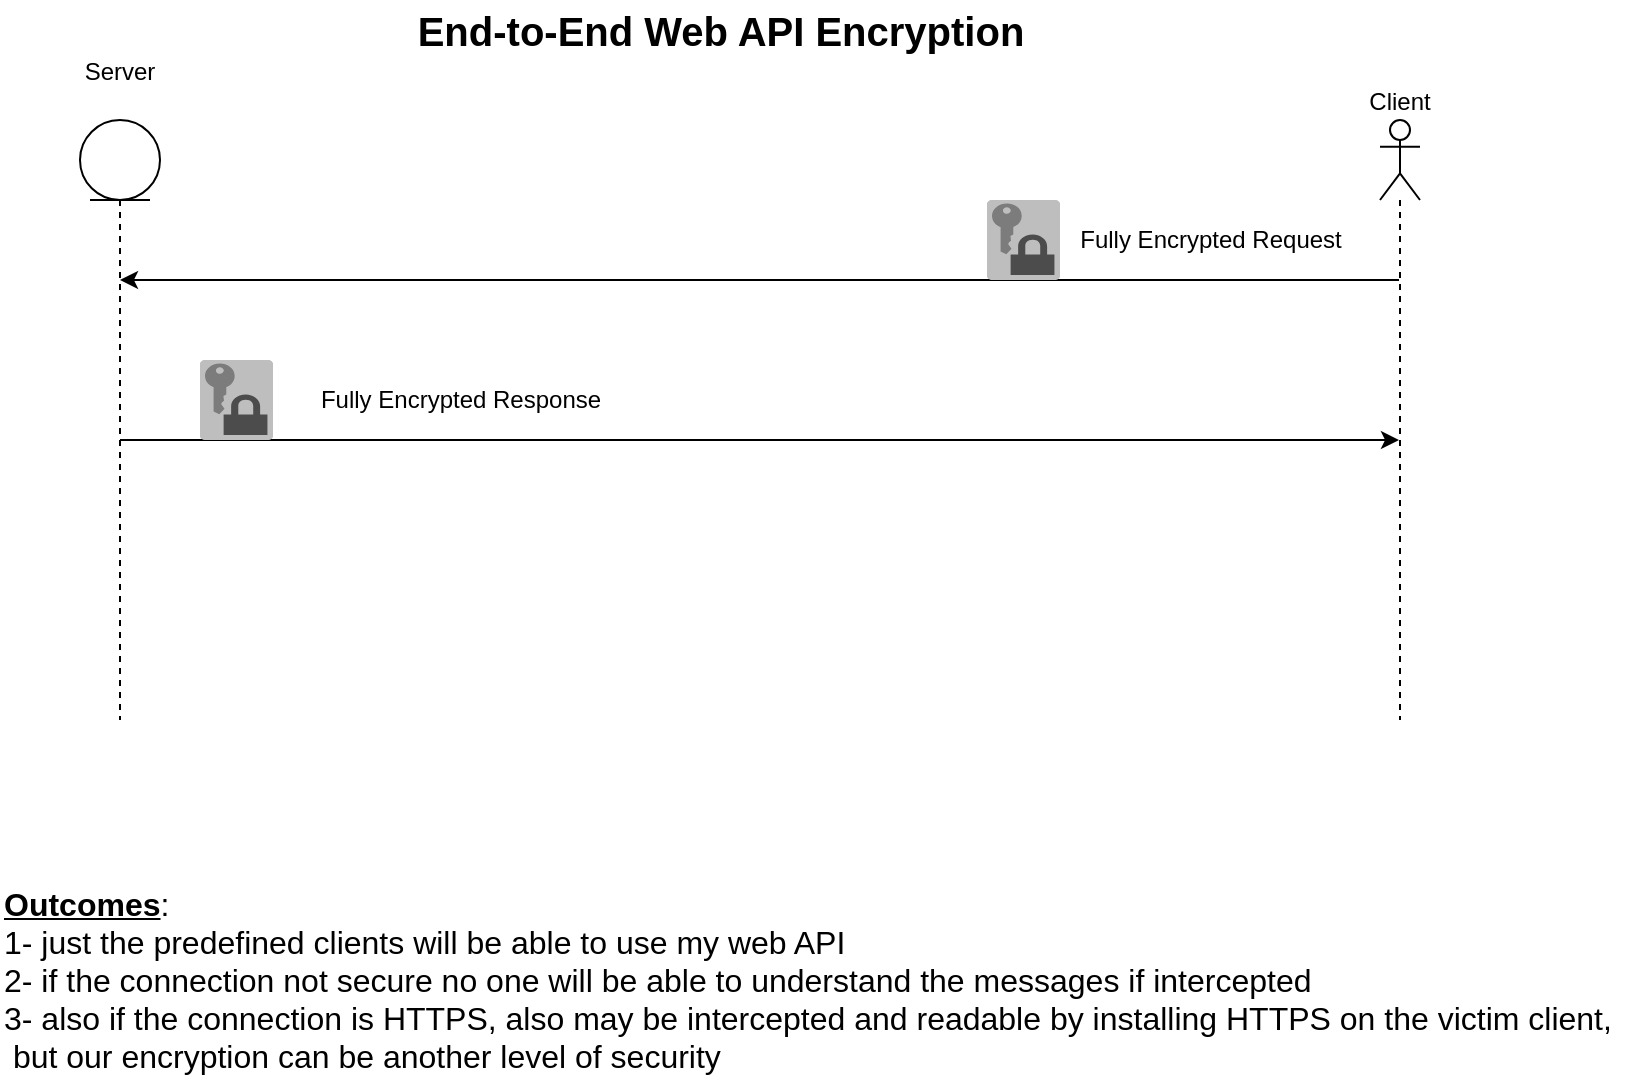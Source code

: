 <mxfile version="17.4.0" type="github" pages="3">
  <diagram id="HIR_HnuRfsgComKwelWx" name="Stage 1">
    <mxGraphModel dx="1422" dy="775" grid="1" gridSize="10" guides="1" tooltips="1" connect="1" arrows="1" fold="1" page="1" pageScale="1" pageWidth="850" pageHeight="1100" math="0" shadow="0">
      <root>
        <mxCell id="0" />
        <mxCell id="1" parent="0" />
        <mxCell id="l8HL2dyl0HHNFjh2lQPh-7" style="edgeStyle=orthogonalEdgeStyle;rounded=0;orthogonalLoop=1;jettySize=auto;html=1;" parent="1" source="l8HL2dyl0HHNFjh2lQPh-2" target="l8HL2dyl0HHNFjh2lQPh-4" edge="1">
          <mxGeometry relative="1" as="geometry">
            <Array as="points">
              <mxPoint x="390" y="160" />
              <mxPoint x="390" y="160" />
            </Array>
          </mxGeometry>
        </mxCell>
        <mxCell id="l8HL2dyl0HHNFjh2lQPh-2" value="&lt;div&gt;Client&lt;/div&gt;" style="shape=umlLifeline;participant=umlActor;perimeter=lifelinePerimeter;whiteSpace=wrap;html=1;container=1;collapsible=0;recursiveResize=0;verticalAlign=bottom;spacingTop=36;outlineConnect=0;labelPosition=center;verticalLabelPosition=top;align=center;" parent="1" vertex="1">
          <mxGeometry x="710" y="80" width="20" height="300" as="geometry" />
        </mxCell>
        <mxCell id="l8HL2dyl0HHNFjh2lQPh-8" style="edgeStyle=orthogonalEdgeStyle;rounded=0;orthogonalLoop=1;jettySize=auto;html=1;" parent="1" source="l8HL2dyl0HHNFjh2lQPh-4" target="l8HL2dyl0HHNFjh2lQPh-2" edge="1">
          <mxGeometry relative="1" as="geometry">
            <Array as="points">
              <mxPoint x="160" y="240" />
              <mxPoint x="160" y="240" />
            </Array>
          </mxGeometry>
        </mxCell>
        <mxCell id="l8HL2dyl0HHNFjh2lQPh-4" value="&lt;div&gt;Server&lt;/div&gt;&lt;div&gt;&lt;br&gt;&lt;/div&gt;" style="shape=umlLifeline;participant=umlEntity;perimeter=lifelinePerimeter;whiteSpace=wrap;html=1;container=1;collapsible=0;recursiveResize=0;verticalAlign=bottom;spacingTop=36;outlineConnect=0;labelPosition=center;verticalLabelPosition=top;align=center;" parent="1" vertex="1">
          <mxGeometry x="60" y="80" width="40" height="300" as="geometry" />
        </mxCell>
        <mxCell id="l8HL2dyl0HHNFjh2lQPh-9" value="Fully Encrypted Request" style="text;html=1;align=center;verticalAlign=middle;resizable=0;points=[];autosize=1;strokeColor=none;fillColor=none;" parent="1" vertex="1">
          <mxGeometry x="550" y="130" width="150" height="20" as="geometry" />
        </mxCell>
        <mxCell id="l8HL2dyl0HHNFjh2lQPh-10" value="Fully Encrypted Response" style="text;html=1;align=center;verticalAlign=middle;resizable=0;points=[];autosize=1;strokeColor=none;fillColor=none;" parent="1" vertex="1">
          <mxGeometry x="170" y="210" width="160" height="20" as="geometry" />
        </mxCell>
        <mxCell id="l8HL2dyl0HHNFjh2lQPh-11" value="" style="outlineConnect=0;dashed=0;verticalLabelPosition=bottom;verticalAlign=top;align=center;html=1;shape=mxgraph.aws3.data_encryption_key;fillColor=#7D7C7C;gradientColor=none;" parent="1" vertex="1">
          <mxGeometry x="513.5" y="120" width="36.5" height="40" as="geometry" />
        </mxCell>
        <mxCell id="l8HL2dyl0HHNFjh2lQPh-12" value="" style="outlineConnect=0;dashed=0;verticalLabelPosition=bottom;verticalAlign=top;align=center;html=1;shape=mxgraph.aws3.data_encryption_key;fillColor=#7D7C7C;gradientColor=none;" parent="1" vertex="1">
          <mxGeometry x="120" y="200" width="36.5" height="40" as="geometry" />
        </mxCell>
        <mxCell id="1U_oL4lZ3bxaXQujuD8t-1" value="&lt;div style=&quot;font-size: 16px&quot; align=&quot;left&quot;&gt;&lt;u&gt;&lt;b&gt;Outcomes&lt;/b&gt;&lt;/u&gt;: &lt;br style=&quot;font-size: 16px&quot;&gt;&lt;/div&gt;&lt;div style=&quot;font-size: 16px&quot; align=&quot;left&quot;&gt;1- just the predefined clients will be able to use my web API&lt;/div&gt;&lt;div style=&quot;font-size: 16px&quot; align=&quot;left&quot;&gt;2- if the connection not secure no one will be able to understand the messages if intercepted&lt;/div&gt;&lt;div style=&quot;font-size: 16px&quot; align=&quot;left&quot;&gt;3- also if the connection is HTTPS, also may be intercepted and readable by installing HTTPS on the victim client,&lt;/div&gt;&lt;div style=&quot;font-size: 16px&quot; align=&quot;left&quot;&gt;&amp;nbsp;but our encryption can be another level of security&lt;br style=&quot;font-size: 16px&quot;&gt;&lt;/div&gt;" style="text;html=1;align=left;verticalAlign=middle;resizable=0;points=[];autosize=1;strokeColor=none;fillColor=none;fontSize=16;" parent="1" vertex="1">
          <mxGeometry x="20" y="460" width="820" height="100" as="geometry" />
        </mxCell>
        <mxCell id="BuIUNsW2k5ILZM9H9ihh-1" value="End-to-End Web API Encryption" style="text;html=1;align=center;verticalAlign=middle;resizable=0;points=[];autosize=1;strokeColor=none;fillColor=none;fontStyle=1;fontSize=20;" vertex="1" parent="1">
          <mxGeometry x="220" y="20" width="320" height="30" as="geometry" />
        </mxCell>
      </root>
    </mxGraphModel>
  </diagram>
  <diagram id="WWoqVtw5fzymllLJ7aHS" name="Symetric vs Asymetric">
    <mxGraphModel dx="1422" dy="775" grid="1" gridSize="10" guides="1" tooltips="1" connect="1" arrows="1" fold="1" page="1" pageScale="1" pageWidth="850" pageHeight="1100" math="0" shadow="0">
      <root>
        <mxCell id="0" />
        <mxCell id="1" parent="0" />
        <mxCell id="Mzsdl2vQxE1lh_2rMJa2-1" value="" style="aspect=fixed;perimeter=ellipsePerimeter;html=1;align=center;shadow=0;dashed=0;spacingTop=3;image;image=img/lib/active_directory/key.svg;sketch=0;" parent="1" vertex="1">
          <mxGeometry x="752.5" y="126" width="50" height="37" as="geometry" />
        </mxCell>
        <mxCell id="Mzsdl2vQxE1lh_2rMJa2-2" value="" style="aspect=fixed;perimeter=ellipsePerimeter;html=1;align=center;shadow=0;dashed=0;spacingTop=3;image;image=img/lib/active_directory/key.svg;imageBackground=#33FF33;" parent="1" vertex="1">
          <mxGeometry x="80" y="121.5" width="50" height="37" as="geometry" />
        </mxCell>
        <mxCell id="Mzsdl2vQxE1lh_2rMJa2-3" value="" style="aspect=fixed;perimeter=ellipsePerimeter;html=1;align=center;shadow=0;dashed=0;spacingTop=3;image;image=img/lib/active_directory/key.svg;imageBackground=#FF0000;" parent="1" vertex="1">
          <mxGeometry x="80" y="180" width="50" height="37" as="geometry" />
        </mxCell>
        <mxCell id="Mzsdl2vQxE1lh_2rMJa2-4" value="symmetric encryption" style="text;whiteSpace=wrap;html=1;fontSize=19;fontStyle=1" parent="1" vertex="1">
          <mxGeometry x="660.5" y="10" width="215" height="30" as="geometry" />
        </mxCell>
        <mxCell id="Mzsdl2vQxE1lh_2rMJa2-5" value="Asymmetric encryption" style="text;whiteSpace=wrap;html=1;fontSize=19;fontStyle=1" parent="1" vertex="1">
          <mxGeometry x="135" y="10" width="250" height="30" as="geometry" />
        </mxCell>
        <mxCell id="Mzsdl2vQxE1lh_2rMJa2-6" value="One Key -- Session Key" style="text;html=1;align=center;verticalAlign=middle;resizable=0;points=[];autosize=1;strokeColor=none;fillColor=none;" parent="1" vertex="1">
          <mxGeometry x="700" y="90" width="140" height="20" as="geometry" />
        </mxCell>
        <mxCell id="Mzsdl2vQxE1lh_2rMJa2-7" value="Two Keys" style="text;html=1;align=center;verticalAlign=middle;resizable=0;points=[];autosize=1;strokeColor=none;fillColor=none;fontSize=12;" parent="1" vertex="1">
          <mxGeometry x="160" y="90" width="70" height="20" as="geometry" />
        </mxCell>
        <mxCell id="Mzsdl2vQxE1lh_2rMJa2-8" value="Public Key : used to encrypt data" style="text;html=1;align=center;verticalAlign=middle;resizable=0;points=[];autosize=1;strokeColor=none;fillColor=none;fontSize=12;" parent="1" vertex="1">
          <mxGeometry x="145" y="130" width="190" height="20" as="geometry" />
        </mxCell>
        <mxCell id="Mzsdl2vQxE1lh_2rMJa2-9" value="private Key : used to decrypt data" style="text;html=1;align=center;verticalAlign=middle;resizable=0;points=[];autosize=1;strokeColor=none;fillColor=none;fontSize=12;" parent="1" vertex="1">
          <mxGeometry x="145" y="188.5" width="190" height="20" as="geometry" />
        </mxCell>
        <mxCell id="Mzsdl2vQxE1lh_2rMJa2-10" value="Used to encrypt and decrypt the data" style="text;html=1;align=center;verticalAlign=middle;resizable=0;points=[];autosize=1;strokeColor=none;fillColor=none;fontSize=12;" parent="1" vertex="1">
          <mxGeometry x="672.5" y="188.5" width="210" height="20" as="geometry" />
        </mxCell>
        <mxCell id="Mzsdl2vQxE1lh_2rMJa2-21" style="edgeStyle=orthogonalEdgeStyle;rounded=0;orthogonalLoop=1;jettySize=auto;html=1;fontSize=12;" parent="1" source="Mzsdl2vQxE1lh_2rMJa2-11" target="Mzsdl2vQxE1lh_2rMJa2-14" edge="1">
          <mxGeometry relative="1" as="geometry" />
        </mxCell>
        <mxCell id="Mzsdl2vQxE1lh_2rMJa2-11" value="" style="sketch=0;pointerEvents=1;shadow=0;dashed=0;html=1;strokeColor=none;fillColor=#505050;labelPosition=center;verticalLabelPosition=bottom;verticalAlign=top;outlineConnect=0;align=center;shape=mxgraph.office.security.lock_with_key_security;fontSize=12;" parent="1" vertex="1">
          <mxGeometry x="130" y="305" width="47" height="58" as="geometry" />
        </mxCell>
        <mxCell id="Mzsdl2vQxE1lh_2rMJa2-23" style="edgeStyle=orthogonalEdgeStyle;rounded=0;orthogonalLoop=1;jettySize=auto;html=1;fontSize=12;" parent="1" source="Mzsdl2vQxE1lh_2rMJa2-12" target="Mzsdl2vQxE1lh_2rMJa2-15" edge="1">
          <mxGeometry relative="1" as="geometry" />
        </mxCell>
        <mxCell id="Mzsdl2vQxE1lh_2rMJa2-12" value="" style="sketch=0;pointerEvents=1;shadow=0;dashed=0;html=1;strokeColor=none;fillColor=#505050;labelPosition=center;verticalLabelPosition=bottom;verticalAlign=top;outlineConnect=0;align=center;shape=mxgraph.office.security.lock_unprotected;fontSize=12;" parent="1" vertex="1">
          <mxGeometry x="310" y="310" width="40" height="48" as="geometry" />
        </mxCell>
        <mxCell id="Mzsdl2vQxE1lh_2rMJa2-20" style="edgeStyle=orthogonalEdgeStyle;rounded=0;orthogonalLoop=1;jettySize=auto;html=1;fontSize=12;" parent="1" source="Mzsdl2vQxE1lh_2rMJa2-13" target="Mzsdl2vQxE1lh_2rMJa2-11" edge="1">
          <mxGeometry relative="1" as="geometry" />
        </mxCell>
        <mxCell id="Mzsdl2vQxE1lh_2rMJa2-13" value="Plain text" style="shape=image;html=1;verticalAlign=top;verticalLabelPosition=bottom;labelBackgroundColor=#ffffff;imageAspect=0;aspect=fixed;image=https://cdn0.iconfinder.com/data/icons/octicons/1024/file-text-128.png;sketch=0;fontSize=12;" parent="1" vertex="1">
          <mxGeometry x="22" y="305" width="58" height="58" as="geometry" />
        </mxCell>
        <mxCell id="Mzsdl2vQxE1lh_2rMJa2-22" style="edgeStyle=orthogonalEdgeStyle;rounded=0;orthogonalLoop=1;jettySize=auto;html=1;fontSize=12;" parent="1" source="Mzsdl2vQxE1lh_2rMJa2-14" target="Mzsdl2vQxE1lh_2rMJa2-12" edge="1">
          <mxGeometry relative="1" as="geometry" />
        </mxCell>
        <mxCell id="Mzsdl2vQxE1lh_2rMJa2-14" value="Cipher text" style="shape=image;html=1;verticalAlign=top;verticalLabelPosition=bottom;labelBackgroundColor=#ffffff;imageAspect=0;aspect=fixed;image=https://cdn0.iconfinder.com/data/icons/octicons/1024/file-text-128.png;sketch=0;fontSize=12;" parent="1" vertex="1">
          <mxGeometry x="211" y="305" width="58" height="58" as="geometry" />
        </mxCell>
        <mxCell id="Mzsdl2vQxE1lh_2rMJa2-15" value="Plain Text" style="shape=image;html=1;verticalAlign=top;verticalLabelPosition=bottom;labelBackgroundColor=#ffffff;imageAspect=0;aspect=fixed;image=https://cdn0.iconfinder.com/data/icons/octicons/1024/file-text-128.png;sketch=0;fontSize=12;" parent="1" vertex="1">
          <mxGeometry x="390" y="305" width="58" height="58" as="geometry" />
        </mxCell>
        <mxCell id="Mzsdl2vQxE1lh_2rMJa2-18" style="edgeStyle=orthogonalEdgeStyle;rounded=0;orthogonalLoop=1;jettySize=auto;html=1;fontSize=12;" parent="1" target="Mzsdl2vQxE1lh_2rMJa2-11" edge="1">
          <mxGeometry relative="1" as="geometry">
            <mxPoint x="154" y="460" as="sourcePoint" />
          </mxGeometry>
        </mxCell>
        <mxCell id="Mzsdl2vQxE1lh_2rMJa2-16" value="" style="aspect=fixed;perimeter=ellipsePerimeter;html=1;align=center;shadow=0;dashed=0;spacingTop=3;image;image=img/lib/active_directory/key.svg;imageBackground=#33FF33;" parent="1" vertex="1">
          <mxGeometry x="127" y="450" width="50" height="37" as="geometry" />
        </mxCell>
        <mxCell id="Mzsdl2vQxE1lh_2rMJa2-19" style="edgeStyle=orthogonalEdgeStyle;rounded=0;orthogonalLoop=1;jettySize=auto;html=1;fontSize=12;" parent="1" source="Mzsdl2vQxE1lh_2rMJa2-17" edge="1">
          <mxGeometry relative="1" as="geometry">
            <mxPoint x="330" y="360" as="targetPoint" />
            <Array as="points">
              <mxPoint x="330" y="360" />
            </Array>
          </mxGeometry>
        </mxCell>
        <mxCell id="Mzsdl2vQxE1lh_2rMJa2-17" value="" style="aspect=fixed;perimeter=ellipsePerimeter;html=1;align=center;shadow=0;dashed=0;spacingTop=3;image;image=img/lib/active_directory/key.svg;imageBackground=#FF0000;" parent="1" vertex="1">
          <mxGeometry x="305" y="450" width="50" height="37" as="geometry" />
        </mxCell>
        <mxCell id="Mzsdl2vQxE1lh_2rMJa2-24" value="&lt;div&gt;Encrypt the data &lt;br&gt;&lt;/div&gt;&lt;div&gt;using public key&lt;/div&gt;" style="text;html=1;align=center;verticalAlign=middle;resizable=0;points=[];autosize=1;strokeColor=none;fillColor=none;fontSize=12;" parent="1" vertex="1">
          <mxGeometry x="102" y="495" width="100" height="30" as="geometry" />
        </mxCell>
        <mxCell id="Mzsdl2vQxE1lh_2rMJa2-25" value="&lt;div&gt;Decrypt the data &lt;br&gt;&lt;/div&gt;&lt;div&gt;using private key&lt;/div&gt;" style="text;html=1;align=center;verticalAlign=middle;resizable=0;points=[];autosize=1;strokeColor=none;fillColor=none;fontSize=12;" parent="1" vertex="1">
          <mxGeometry x="275" y="495" width="110" height="30" as="geometry" />
        </mxCell>
        <mxCell id="Mzsdl2vQxE1lh_2rMJa2-26" style="edgeStyle=orthogonalEdgeStyle;rounded=0;orthogonalLoop=1;jettySize=auto;html=1;fontSize=12;" parent="1" source="Mzsdl2vQxE1lh_2rMJa2-27" target="Mzsdl2vQxE1lh_2rMJa2-33" edge="1">
          <mxGeometry relative="1" as="geometry" />
        </mxCell>
        <mxCell id="Mzsdl2vQxE1lh_2rMJa2-27" value="" style="sketch=0;pointerEvents=1;shadow=0;dashed=0;html=1;strokeColor=none;fillColor=#505050;labelPosition=center;verticalLabelPosition=bottom;verticalAlign=top;outlineConnect=0;align=center;shape=mxgraph.office.security.lock_with_key_security;fontSize=12;" parent="1" vertex="1">
          <mxGeometry x="658" y="305" width="47" height="58" as="geometry" />
        </mxCell>
        <mxCell id="Mzsdl2vQxE1lh_2rMJa2-28" style="edgeStyle=orthogonalEdgeStyle;rounded=0;orthogonalLoop=1;jettySize=auto;html=1;fontSize=12;" parent="1" source="Mzsdl2vQxE1lh_2rMJa2-29" target="Mzsdl2vQxE1lh_2rMJa2-34" edge="1">
          <mxGeometry relative="1" as="geometry" />
        </mxCell>
        <mxCell id="Mzsdl2vQxE1lh_2rMJa2-29" value="" style="sketch=0;pointerEvents=1;shadow=0;dashed=0;html=1;strokeColor=none;fillColor=#505050;labelPosition=center;verticalLabelPosition=bottom;verticalAlign=top;outlineConnect=0;align=center;shape=mxgraph.office.security.lock_unprotected;fontSize=12;" parent="1" vertex="1">
          <mxGeometry x="838" y="310" width="40" height="48" as="geometry" />
        </mxCell>
        <mxCell id="Mzsdl2vQxE1lh_2rMJa2-30" style="edgeStyle=orthogonalEdgeStyle;rounded=0;orthogonalLoop=1;jettySize=auto;html=1;fontSize=12;" parent="1" source="Mzsdl2vQxE1lh_2rMJa2-31" target="Mzsdl2vQxE1lh_2rMJa2-27" edge="1">
          <mxGeometry relative="1" as="geometry" />
        </mxCell>
        <mxCell id="Mzsdl2vQxE1lh_2rMJa2-31" value="Plain text" style="shape=image;html=1;verticalAlign=top;verticalLabelPosition=bottom;labelBackgroundColor=#ffffff;imageAspect=0;aspect=fixed;image=https://cdn0.iconfinder.com/data/icons/octicons/1024/file-text-128.png;sketch=0;fontSize=12;" parent="1" vertex="1">
          <mxGeometry x="550" y="305" width="58" height="58" as="geometry" />
        </mxCell>
        <mxCell id="Mzsdl2vQxE1lh_2rMJa2-32" style="edgeStyle=orthogonalEdgeStyle;rounded=0;orthogonalLoop=1;jettySize=auto;html=1;fontSize=12;" parent="1" source="Mzsdl2vQxE1lh_2rMJa2-33" target="Mzsdl2vQxE1lh_2rMJa2-29" edge="1">
          <mxGeometry relative="1" as="geometry" />
        </mxCell>
        <mxCell id="Mzsdl2vQxE1lh_2rMJa2-33" value="Cipher text" style="shape=image;html=1;verticalAlign=top;verticalLabelPosition=bottom;labelBackgroundColor=#ffffff;imageAspect=0;aspect=fixed;image=https://cdn0.iconfinder.com/data/icons/octicons/1024/file-text-128.png;sketch=0;fontSize=12;" parent="1" vertex="1">
          <mxGeometry x="739" y="305" width="58" height="58" as="geometry" />
        </mxCell>
        <mxCell id="Mzsdl2vQxE1lh_2rMJa2-34" value="Plain Text" style="shape=image;html=1;verticalAlign=top;verticalLabelPosition=bottom;labelBackgroundColor=#ffffff;imageAspect=0;aspect=fixed;image=https://cdn0.iconfinder.com/data/icons/octicons/1024/file-text-128.png;sketch=0;fontSize=12;" parent="1" vertex="1">
          <mxGeometry x="918" y="305" width="58" height="58" as="geometry" />
        </mxCell>
        <mxCell id="Mzsdl2vQxE1lh_2rMJa2-36" style="edgeStyle=orthogonalEdgeStyle;rounded=0;orthogonalLoop=1;jettySize=auto;html=1;exitX=0;exitY=0.5;exitDx=0;exitDy=0;fontSize=12;" parent="1" source="Mzsdl2vQxE1lh_2rMJa2-35" target="Mzsdl2vQxE1lh_2rMJa2-27" edge="1">
          <mxGeometry relative="1" as="geometry" />
        </mxCell>
        <mxCell id="Mzsdl2vQxE1lh_2rMJa2-37" style="edgeStyle=orthogonalEdgeStyle;rounded=0;orthogonalLoop=1;jettySize=auto;html=1;exitX=1;exitY=0.5;exitDx=0;exitDy=0;fontSize=12;" parent="1" source="Mzsdl2vQxE1lh_2rMJa2-35" target="Mzsdl2vQxE1lh_2rMJa2-29" edge="1">
          <mxGeometry relative="1" as="geometry" />
        </mxCell>
        <mxCell id="Mzsdl2vQxE1lh_2rMJa2-35" value="" style="aspect=fixed;perimeter=ellipsePerimeter;html=1;align=center;shadow=0;dashed=0;spacingTop=3;image;image=img/lib/active_directory/key.svg;sketch=0;" parent="1" vertex="1">
          <mxGeometry x="760" y="440" width="50" height="37" as="geometry" />
        </mxCell>
        <mxCell id="Mzsdl2vQxE1lh_2rMJa2-38" value="Encrypt and decrypt the data using the same key" style="text;html=1;align=center;verticalAlign=middle;resizable=0;points=[];autosize=1;strokeColor=none;fillColor=none;fontSize=12;" parent="1" vertex="1">
          <mxGeometry x="658" y="487" width="280" height="20" as="geometry" />
        </mxCell>
        <mxCell id="Mzsdl2vQxE1lh_2rMJa2-39" value="Smaller cipher text compares to original plain text file." style="text;html=1;align=center;verticalAlign=middle;resizable=0;points=[];autosize=1;strokeColor=none;fillColor=none;fontSize=12;" parent="1" vertex="1">
          <mxGeometry x="622.5" y="590" width="310" height="20" as="geometry" />
        </mxCell>
        <mxCell id="Mzsdl2vQxE1lh_2rMJa2-40" value="Larger cipher text compares to original plain text file." style="text;html=1;align=center;verticalAlign=middle;resizable=0;points=[];autosize=1;strokeColor=none;fillColor=none;fontSize=12;" parent="1" vertex="1">
          <mxGeometry x="110" y="590" width="300" height="20" as="geometry" />
        </mxCell>
        <mxCell id="Mzsdl2vQxE1lh_2rMJa2-41" value="Used to transmit big data." style="text;html=1;align=center;verticalAlign=middle;resizable=0;points=[];autosize=1;strokeColor=none;fillColor=none;fontSize=12;" parent="1" vertex="1">
          <mxGeometry x="705" y="630" width="160" height="20" as="geometry" />
        </mxCell>
        <mxCell id="Mzsdl2vQxE1lh_2rMJa2-42" value="Used to transmit small data." style="text;html=1;align=center;verticalAlign=middle;resizable=0;points=[];autosize=1;strokeColor=none;fillColor=none;fontSize=12;" parent="1" vertex="1">
          <mxGeometry x="170" y="630" width="170" height="20" as="geometry" />
        </mxCell>
        <mxCell id="Mzsdl2vQxE1lh_2rMJa2-43" value="Asymmetric encryption requires high consumption of resources." style="text;html=1;align=center;verticalAlign=middle;resizable=0;points=[];autosize=1;strokeColor=none;fillColor=none;fontSize=12;" parent="1" vertex="1">
          <mxGeometry x="80" y="670" width="360" height="20" as="geometry" />
        </mxCell>
        <mxCell id="Mzsdl2vQxE1lh_2rMJa2-44" value="Symmetric key encryption works on low usage of resources." style="text;html=1;align=center;verticalAlign=middle;resizable=0;points=[];autosize=1;strokeColor=none;fillColor=none;fontSize=12;" parent="1" vertex="1">
          <mxGeometry x="607.5" y="670" width="340" height="20" as="geometry" />
        </mxCell>
        <mxCell id="Mzsdl2vQxE1lh_2rMJa2-45" value="Symmetric encryption is fast technique" style="text;html=1;align=center;verticalAlign=middle;resizable=0;points=[];autosize=1;strokeColor=none;fillColor=none;fontSize=12;" parent="1" vertex="1">
          <mxGeometry x="662.5" y="710" width="230" height="20" as="geometry" />
        </mxCell>
        <mxCell id="Mzsdl2vQxE1lh_2rMJa2-46" value="Asymmetric encryption is slower in terms of speed." style="text;whiteSpace=wrap;html=1;fontSize=12;" parent="1" vertex="1">
          <mxGeometry x="120" y="705" width="300" height="30" as="geometry" />
        </mxCell>
        <mxCell id="Mzsdl2vQxE1lh_2rMJa2-47" value="" style="endArrow=none;html=1;rounded=0;fontSize=12;strokeWidth=5;" parent="1" edge="1">
          <mxGeometry width="50" height="50" relative="1" as="geometry">
            <mxPoint x="520" y="780" as="sourcePoint" />
            <mxPoint x="520" y="10" as="targetPoint" />
          </mxGeometry>
        </mxCell>
        <mxCell id="Mzsdl2vQxE1lh_2rMJa2-48" value="" style="endArrow=none;html=1;rounded=0;fontSize=12;strokeWidth=5;" parent="1" edge="1">
          <mxGeometry width="50" height="50" relative="1" as="geometry">
            <mxPoint x="50" y="240" as="sourcePoint" />
            <mxPoint x="1000" y="240" as="targetPoint" />
          </mxGeometry>
        </mxCell>
        <mxCell id="Mzsdl2vQxE1lh_2rMJa2-49" value="" style="endArrow=none;html=1;rounded=0;fontSize=12;strokeWidth=5;" parent="1" edge="1">
          <mxGeometry width="50" height="50" relative="1" as="geometry">
            <mxPoint x="26" y="60" as="sourcePoint" />
            <mxPoint x="976" y="60" as="targetPoint" />
          </mxGeometry>
        </mxCell>
        <mxCell id="Mzsdl2vQxE1lh_2rMJa2-50" value="" style="endArrow=none;html=1;rounded=0;fontSize=12;strokeWidth=5;" parent="1" edge="1">
          <mxGeometry width="50" height="50" relative="1" as="geometry">
            <mxPoint x="26" y="540" as="sourcePoint" />
            <mxPoint x="976" y="540" as="targetPoint" />
          </mxGeometry>
        </mxCell>
        <mxCell id="CgwuojR1bHrYmX7aWqol-1" value="client" style="text;html=1;align=center;verticalAlign=middle;resizable=0;points=[];autosize=1;strokeColor=none;fillColor=none;fontSize=16;" parent="1" vertex="1">
          <mxGeometry x="25" y="410" width="50" height="20" as="geometry" />
        </mxCell>
        <mxCell id="CgwuojR1bHrYmX7aWqol-2" value="server" style="text;html=1;align=center;verticalAlign=middle;resizable=0;points=[];autosize=1;strokeColor=none;fillColor=none;fontSize=16;" parent="1" vertex="1">
          <mxGeometry x="390" y="410" width="60" height="20" as="geometry" />
        </mxCell>
        <mxCell id="CgwuojR1bHrYmX7aWqol-3" value="client" style="text;html=1;align=center;verticalAlign=middle;resizable=0;points=[];autosize=1;strokeColor=none;fillColor=none;fontSize=16;" parent="1" vertex="1">
          <mxGeometry x="555" y="410" width="50" height="20" as="geometry" />
        </mxCell>
        <mxCell id="CgwuojR1bHrYmX7aWqol-4" value="server" style="text;html=1;align=center;verticalAlign=middle;resizable=0;points=[];autosize=1;strokeColor=none;fillColor=none;fontSize=16;" parent="1" vertex="1">
          <mxGeometry x="916" y="400" width="60" height="20" as="geometry" />
        </mxCell>
        <mxCell id="4u510YD6Y3p60SGb7a_w-1" value="RSA" style="text;html=1;align=center;verticalAlign=middle;resizable=0;points=[];autosize=1;strokeColor=none;fillColor=none;fontSize=12;" parent="1" vertex="1">
          <mxGeometry x="400" y="20" width="40" height="20" as="geometry" />
        </mxCell>
        <mxCell id="4u510YD6Y3p60SGb7a_w-2" value="AES" style="text;html=1;align=center;verticalAlign=middle;resizable=0;points=[];autosize=1;strokeColor=none;fillColor=none;fontSize=12;" parent="1" vertex="1">
          <mxGeometry x="898" y="20" width="40" height="20" as="geometry" />
        </mxCell>
      </root>
    </mxGraphModel>
  </diagram>
  <diagram id="t3tcLVkCpCIOIXeq6tHs" name="Page-3">
    <mxGraphModel dx="1422" dy="775" grid="1" gridSize="10" guides="1" tooltips="1" connect="1" arrows="1" fold="1" page="1" pageScale="1" pageWidth="850" pageHeight="1100" math="0" shadow="0">
      <root>
        <mxCell id="0" />
        <mxCell id="1" parent="0" />
        <mxCell id="Aaxrm8IKO5T8YX4pbX_j-6" style="edgeStyle=orthogonalEdgeStyle;rounded=0;orthogonalLoop=1;jettySize=auto;html=1;fontSize=12;" parent="1" source="QdRMzlotLmlQQPObXNI1-3" target="QdRMzlotLmlQQPObXNI1-4" edge="1">
          <mxGeometry relative="1" as="geometry">
            <mxPoint x="180" y="355" as="targetPoint" />
            <Array as="points">
              <mxPoint x="390" y="350" />
              <mxPoint x="390" y="350" />
            </Array>
          </mxGeometry>
        </mxCell>
        <mxCell id="QdRMzlotLmlQQPObXNI1-3" value="Client" style="shape=umlLifeline;participant=umlActor;perimeter=lifelinePerimeter;whiteSpace=wrap;html=1;container=1;collapsible=0;recursiveResize=0;verticalAlign=bottom;spacingTop=36;outlineConnect=0;fontSize=16;labelPosition=center;verticalLabelPosition=top;align=center;" parent="1" vertex="1">
          <mxGeometry x="780" y="40" width="20" height="630" as="geometry" />
        </mxCell>
        <mxCell id="Aaxrm8IKO5T8YX4pbX_j-14" style="edgeStyle=orthogonalEdgeStyle;rounded=0;orthogonalLoop=1;jettySize=auto;html=1;fontSize=12;endArrow=classic;endFill=1;" parent="1" source="QdRMzlotLmlQQPObXNI1-4" target="QdRMzlotLmlQQPObXNI1-3" edge="1">
          <mxGeometry relative="1" as="geometry">
            <Array as="points">
              <mxPoint x="640" y="600" />
              <mxPoint x="640" y="600" />
            </Array>
          </mxGeometry>
        </mxCell>
        <mxCell id="QdRMzlotLmlQQPObXNI1-4" value="Server" style="shape=umlLifeline;participant=umlEntity;perimeter=lifelinePerimeter;whiteSpace=wrap;html=1;container=1;collapsible=0;recursiveResize=0;verticalAlign=bottom;spacingTop=36;outlineConnect=0;fontSize=16;labelPosition=center;verticalLabelPosition=top;align=center;" parent="1" vertex="1">
          <mxGeometry x="40" y="40" width="40" height="630" as="geometry" />
        </mxCell>
        <mxCell id="sabHmgOhICbMZxDspsIi-1" value="" style="aspect=fixed;perimeter=ellipsePerimeter;html=1;align=center;shadow=0;dashed=0;spacingTop=3;image;image=img/lib/active_directory/key.svg;imageBackground=#FF0000;" parent="1" vertex="1">
          <mxGeometry x="90" y="40" width="50" height="37" as="geometry" />
        </mxCell>
        <mxCell id="sabHmgOhICbMZxDspsIi-2" value="Server private Key : used to decrypt data" style="text;html=1;align=center;verticalAlign=middle;resizable=0;points=[];autosize=1;strokeColor=none;fillColor=none;fontSize=12;" parent="1" vertex="1">
          <mxGeometry x="135" y="48.5" width="230" height="20" as="geometry" />
        </mxCell>
        <mxCell id="EESmjBTNbwx0lxjEegnh-4" value="" style="aspect=fixed;perimeter=ellipsePerimeter;html=1;align=center;shadow=0;dashed=0;spacingTop=3;image;image=img/lib/active_directory/key.svg;imageBackground=#33FF33;" parent="1" vertex="1">
          <mxGeometry x="710" y="60" width="50" height="37" as="geometry" />
        </mxCell>
        <mxCell id="EESmjBTNbwx0lxjEegnh-5" value="Server Public Key : used to encrypt data" style="text;html=1;align=center;verticalAlign=middle;resizable=0;points=[];autosize=1;strokeColor=none;fillColor=none;fontSize=12;" parent="1" vertex="1">
          <mxGeometry x="470" y="68.5" width="230" height="20" as="geometry" />
        </mxCell>
        <mxCell id="TViWI3xJ7vZVxbtkFQ8e-1" value="" style="aspect=fixed;perimeter=ellipsePerimeter;html=1;align=center;shadow=0;dashed=0;spacingTop=3;image;image=img/lib/active_directory/key.svg;sketch=0;" parent="1" vertex="1">
          <mxGeometry x="660" y="128.5" width="50" height="37" as="geometry" />
        </mxCell>
        <mxCell id="i10AqXILIP_ncb_LzXJR-1" value="symmetric key" style="text;html=1;align=center;verticalAlign=middle;resizable=0;points=[];autosize=1;strokeColor=none;fillColor=none;fontSize=12;" parent="1" vertex="1">
          <mxGeometry x="550" y="137" width="90" height="20" as="geometry" />
        </mxCell>
        <mxCell id="Aaxrm8IKO5T8YX4pbX_j-1" value="" style="points=[[0,0.5,0],[0.24,0,0],[0.5,0.28,0],[0.995,0.475,0],[0.5,0.72,0],[0.24,1,0]];verticalLabelPosition=bottom;sketch=0;html=1;verticalAlign=top;aspect=fixed;align=center;pointerEvents=1;shape=mxgraph.cisco19.key;fillColor=#005073;strokeColor=none;fontSize=12;" parent="1" vertex="1">
          <mxGeometry x="710" y="200" width="50" height="22.5" as="geometry" />
        </mxCell>
        <mxCell id="Aaxrm8IKO5T8YX4pbX_j-2" value="" style="shape=image;html=1;verticalAlign=top;verticalLabelPosition=bottom;labelBackgroundColor=#ffffff;imageAspect=0;aspect=fixed;image=https://cdn4.iconfinder.com/data/icons/ionicons/512/icon-plus-round-128.png;fontSize=12;" parent="1" vertex="1">
          <mxGeometry x="610" y="100.5" width="28" height="28" as="geometry" />
        </mxCell>
        <mxCell id="Aaxrm8IKO5T8YX4pbX_j-3" value="" style="shape=image;html=1;verticalAlign=top;verticalLabelPosition=bottom;labelBackgroundColor=#ffffff;imageAspect=0;aspect=fixed;image=https://cdn2.iconfinder.com/data/icons/css-vol-2/24/math-equal-128.png;fontSize=12;" parent="1" vertex="1">
          <mxGeometry x="605" y="157" width="38" height="38" as="geometry" />
        </mxCell>
        <mxCell id="Aaxrm8IKO5T8YX4pbX_j-5" value="symmetric key encrypted using server public key" style="text;html=1;align=center;verticalAlign=middle;resizable=0;points=[];autosize=1;strokeColor=none;fillColor=none;fontSize=12;" parent="1" vertex="1">
          <mxGeometry x="430" y="200" width="280" height="20" as="geometry" />
        </mxCell>
        <mxCell id="Aaxrm8IKO5T8YX4pbX_j-8" value="&lt;div align=&quot;left&quot;&gt;&lt;b&gt;Headers&lt;/b&gt;: ClientId:&quot;New Key&quot;&lt;/div&gt;&lt;div align=&quot;left&quot;&gt;&lt;b&gt;Body&lt;/b&gt;: encrypted using Symmetric key&lt;/div&gt;&lt;div&gt;&lt;b&gt;Query &lt;/b&gt;string : encrypted using symmetric key&lt;br&gt;&lt;/div&gt;" style="rounded=1;whiteSpace=wrap;html=1;fontSize=12;" parent="1" vertex="1">
          <mxGeometry x="290" y="291" width="290" height="55" as="geometry" />
        </mxCell>
        <mxCell id="Aaxrm8IKO5T8YX4pbX_j-9" value="" style="points=[[0,0.5,0],[0.24,0,0],[0.5,0.28,0],[0.995,0.475,0],[0.5,0.72,0],[0.24,1,0]];verticalLabelPosition=bottom;sketch=0;html=1;verticalAlign=top;aspect=fixed;align=center;pointerEvents=1;shape=mxgraph.cisco19.key;fillColor=#005073;strokeColor=none;fontSize=12;" parent="1" vertex="1">
          <mxGeometry x="471" y="296" width="27.78" height="12.5" as="geometry" />
        </mxCell>
        <mxCell id="Aaxrm8IKO5T8YX4pbX_j-10" value="" style="aspect=fixed;perimeter=ellipsePerimeter;html=1;align=center;shadow=0;dashed=0;spacingTop=3;image;image=img/lib/active_directory/key.svg;sketch=0;" parent="1" vertex="1">
          <mxGeometry x="520.51" y="310" width="22.97" height="17" as="geometry" />
        </mxCell>
        <mxCell id="Aaxrm8IKO5T8YX4pbX_j-11" value="" style="aspect=fixed;perimeter=ellipsePerimeter;html=1;align=center;shadow=0;dashed=0;spacingTop=3;image;image=img/lib/active_directory/key.svg;sketch=0;" parent="1" vertex="1">
          <mxGeometry x="558.03" y="321" width="22.97" height="17" as="geometry" />
        </mxCell>
        <mxCell id="Aaxrm8IKO5T8YX4pbX_j-12" value="&lt;div&gt;1- Extract the ClientId header if exists&lt;/div&gt;&lt;div&gt;&amp;nbsp;&amp;nbsp;&amp;nbsp;&amp;nbsp; then decrypt it using server private key &lt;br&gt;&lt;/div&gt;&lt;div&gt;&amp;nbsp;&amp;nbsp;&amp;nbsp;&amp;nbsp;&amp;nbsp; to extract the symmetric key defined by the client&lt;/div&gt;&lt;div&gt;2- if the request has JWT authentication decrypt it using the symmetric key &lt;br&gt;&lt;/div&gt;&lt;div&gt;3- decrypt the request body and the query string if exist&lt;/div&gt;&lt;div&gt;&amp;nbsp; &amp;nbsp;&amp;nbsp; using the extracted symmetric key&lt;/div&gt;&lt;div&gt;4- encrypt the response using the symmetric key&lt;/div&gt;&lt;div&gt;5- if there is any JWT authentication also encrypt it using&lt;/div&gt;&lt;div&gt;&amp;nbsp; &amp;nbsp;&amp;nbsp; the symmetric key to be irreversible&lt;br&gt;&lt;/div&gt;&lt;div&gt;&lt;br&gt;&lt;/div&gt;" style="text;html=1;align=left;verticalAlign=middle;resizable=0;points=[];autosize=1;strokeColor=none;fillColor=none;fontSize=12;" parent="1" vertex="1">
          <mxGeometry x="70" y="380" width="420" height="150" as="geometry" />
        </mxCell>
        <mxCell id="Aaxrm8IKO5T8YX4pbX_j-15" value="&lt;b&gt;response&lt;/b&gt;: encrypted using the symmetric key" style="rounded=1;whiteSpace=wrap;html=1;fontSize=12;align=left;" parent="1" vertex="1">
          <mxGeometry x="290" y="540" width="290" height="55" as="geometry" />
        </mxCell>
        <mxCell id="Aaxrm8IKO5T8YX4pbX_j-17" value="" style="aspect=fixed;perimeter=ellipsePerimeter;html=1;align=center;shadow=0;dashed=0;spacingTop=3;image;image=img/lib/active_directory/key.svg;sketch=0;" parent="1" vertex="1">
          <mxGeometry x="550" y="559" width="22.97" height="17" as="geometry" />
        </mxCell>
      </root>
    </mxGraphModel>
  </diagram>
</mxfile>
